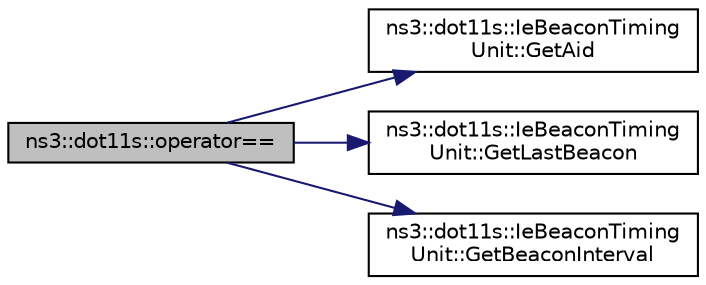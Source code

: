 digraph "ns3::dot11s::operator=="
{
  edge [fontname="Helvetica",fontsize="10",labelfontname="Helvetica",labelfontsize="10"];
  node [fontname="Helvetica",fontsize="10",shape=record];
  rankdir="LR";
  Node1 [label="ns3::dot11s::operator==",height=0.2,width=0.4,color="black", fillcolor="grey75", style="filled", fontcolor="black"];
  Node1 -> Node2 [color="midnightblue",fontsize="10",style="solid"];
  Node2 [label="ns3::dot11s::IeBeaconTiming\lUnit::GetAid",height=0.2,width=0.4,color="black", fillcolor="white", style="filled",URL="$db/d2a/classns3_1_1dot11s_1_1IeBeaconTimingUnit.html#a259e0f00ac4f00f88e9ad90b27ea380d"];
  Node1 -> Node3 [color="midnightblue",fontsize="10",style="solid"];
  Node3 [label="ns3::dot11s::IeBeaconTiming\lUnit::GetLastBeacon",height=0.2,width=0.4,color="black", fillcolor="white", style="filled",URL="$db/d2a/classns3_1_1dot11s_1_1IeBeaconTimingUnit.html#a481a979535c5bbe141d30058f31251e8"];
  Node1 -> Node4 [color="midnightblue",fontsize="10",style="solid"];
  Node4 [label="ns3::dot11s::IeBeaconTiming\lUnit::GetBeaconInterval",height=0.2,width=0.4,color="black", fillcolor="white", style="filled",URL="$db/d2a/classns3_1_1dot11s_1_1IeBeaconTimingUnit.html#aba5cd79211b2f68f8bf86a2a58677e75"];
}
